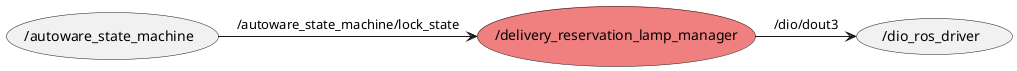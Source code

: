 @startuml

usecase "/autoware_state_machine"
usecase "/delivery_reservation_lamp_manager" #LightCoral
usecase "/dio_ros_driver"

(/autoware_state_machine) -> (/delivery_reservation_lamp_manager) : /autoware_state_machine/lock_state

(/delivery_reservation_lamp_manager) -> (/dio_ros_driver) : /dio/dout3

@enduml
